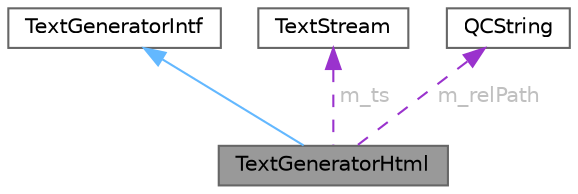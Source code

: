 digraph "TextGeneratorHtml"
{
 // INTERACTIVE_SVG=YES
 // LATEX_PDF_SIZE
  bgcolor="transparent";
  edge [fontname=Helvetica,fontsize=10,labelfontname=Helvetica,labelfontsize=10];
  node [fontname=Helvetica,fontsize=10,shape=box,height=0.2,width=0.4];
  Node1 [id="Node000001",label="TextGeneratorHtml",height=0.2,width=0.4,color="gray40", fillcolor="grey60", style="filled", fontcolor="black"];
  Node2 -> Node1 [id="edge1_Node000001_Node000002",dir="back",color="steelblue1",style="solid"];
  Node2 [id="Node000002",label="TextGeneratorIntf",height=0.2,width=0.4,color="gray40", fillcolor="white", style="filled",URL="$d0/dcf/class_text_generator_intf.html",tooltip="Abstract interface for a hyperlinked text fragment."];
  Node3 -> Node1 [id="edge2_Node000001_Node000003",dir="back",color="darkorchid3",style="dashed",label=" m_ts",fontcolor="grey" ];
  Node3 [id="Node000003",label="TextStream",height=0.2,width=0.4,color="gray40", fillcolor="white", style="filled",URL="$d3/d30/class_text_stream.html",tooltip="Text streaming class that buffers data."];
  Node4 -> Node1 [id="edge3_Node000001_Node000004",dir="back",color="darkorchid3",style="dashed",label=" m_relPath",fontcolor="grey" ];
  Node4 [id="Node000004",label="QCString",height=0.2,width=0.4,color="gray40", fillcolor="white", style="filled",URL="$d9/d45/class_q_c_string.html",tooltip="This is an alternative implementation of QCString."];
}
